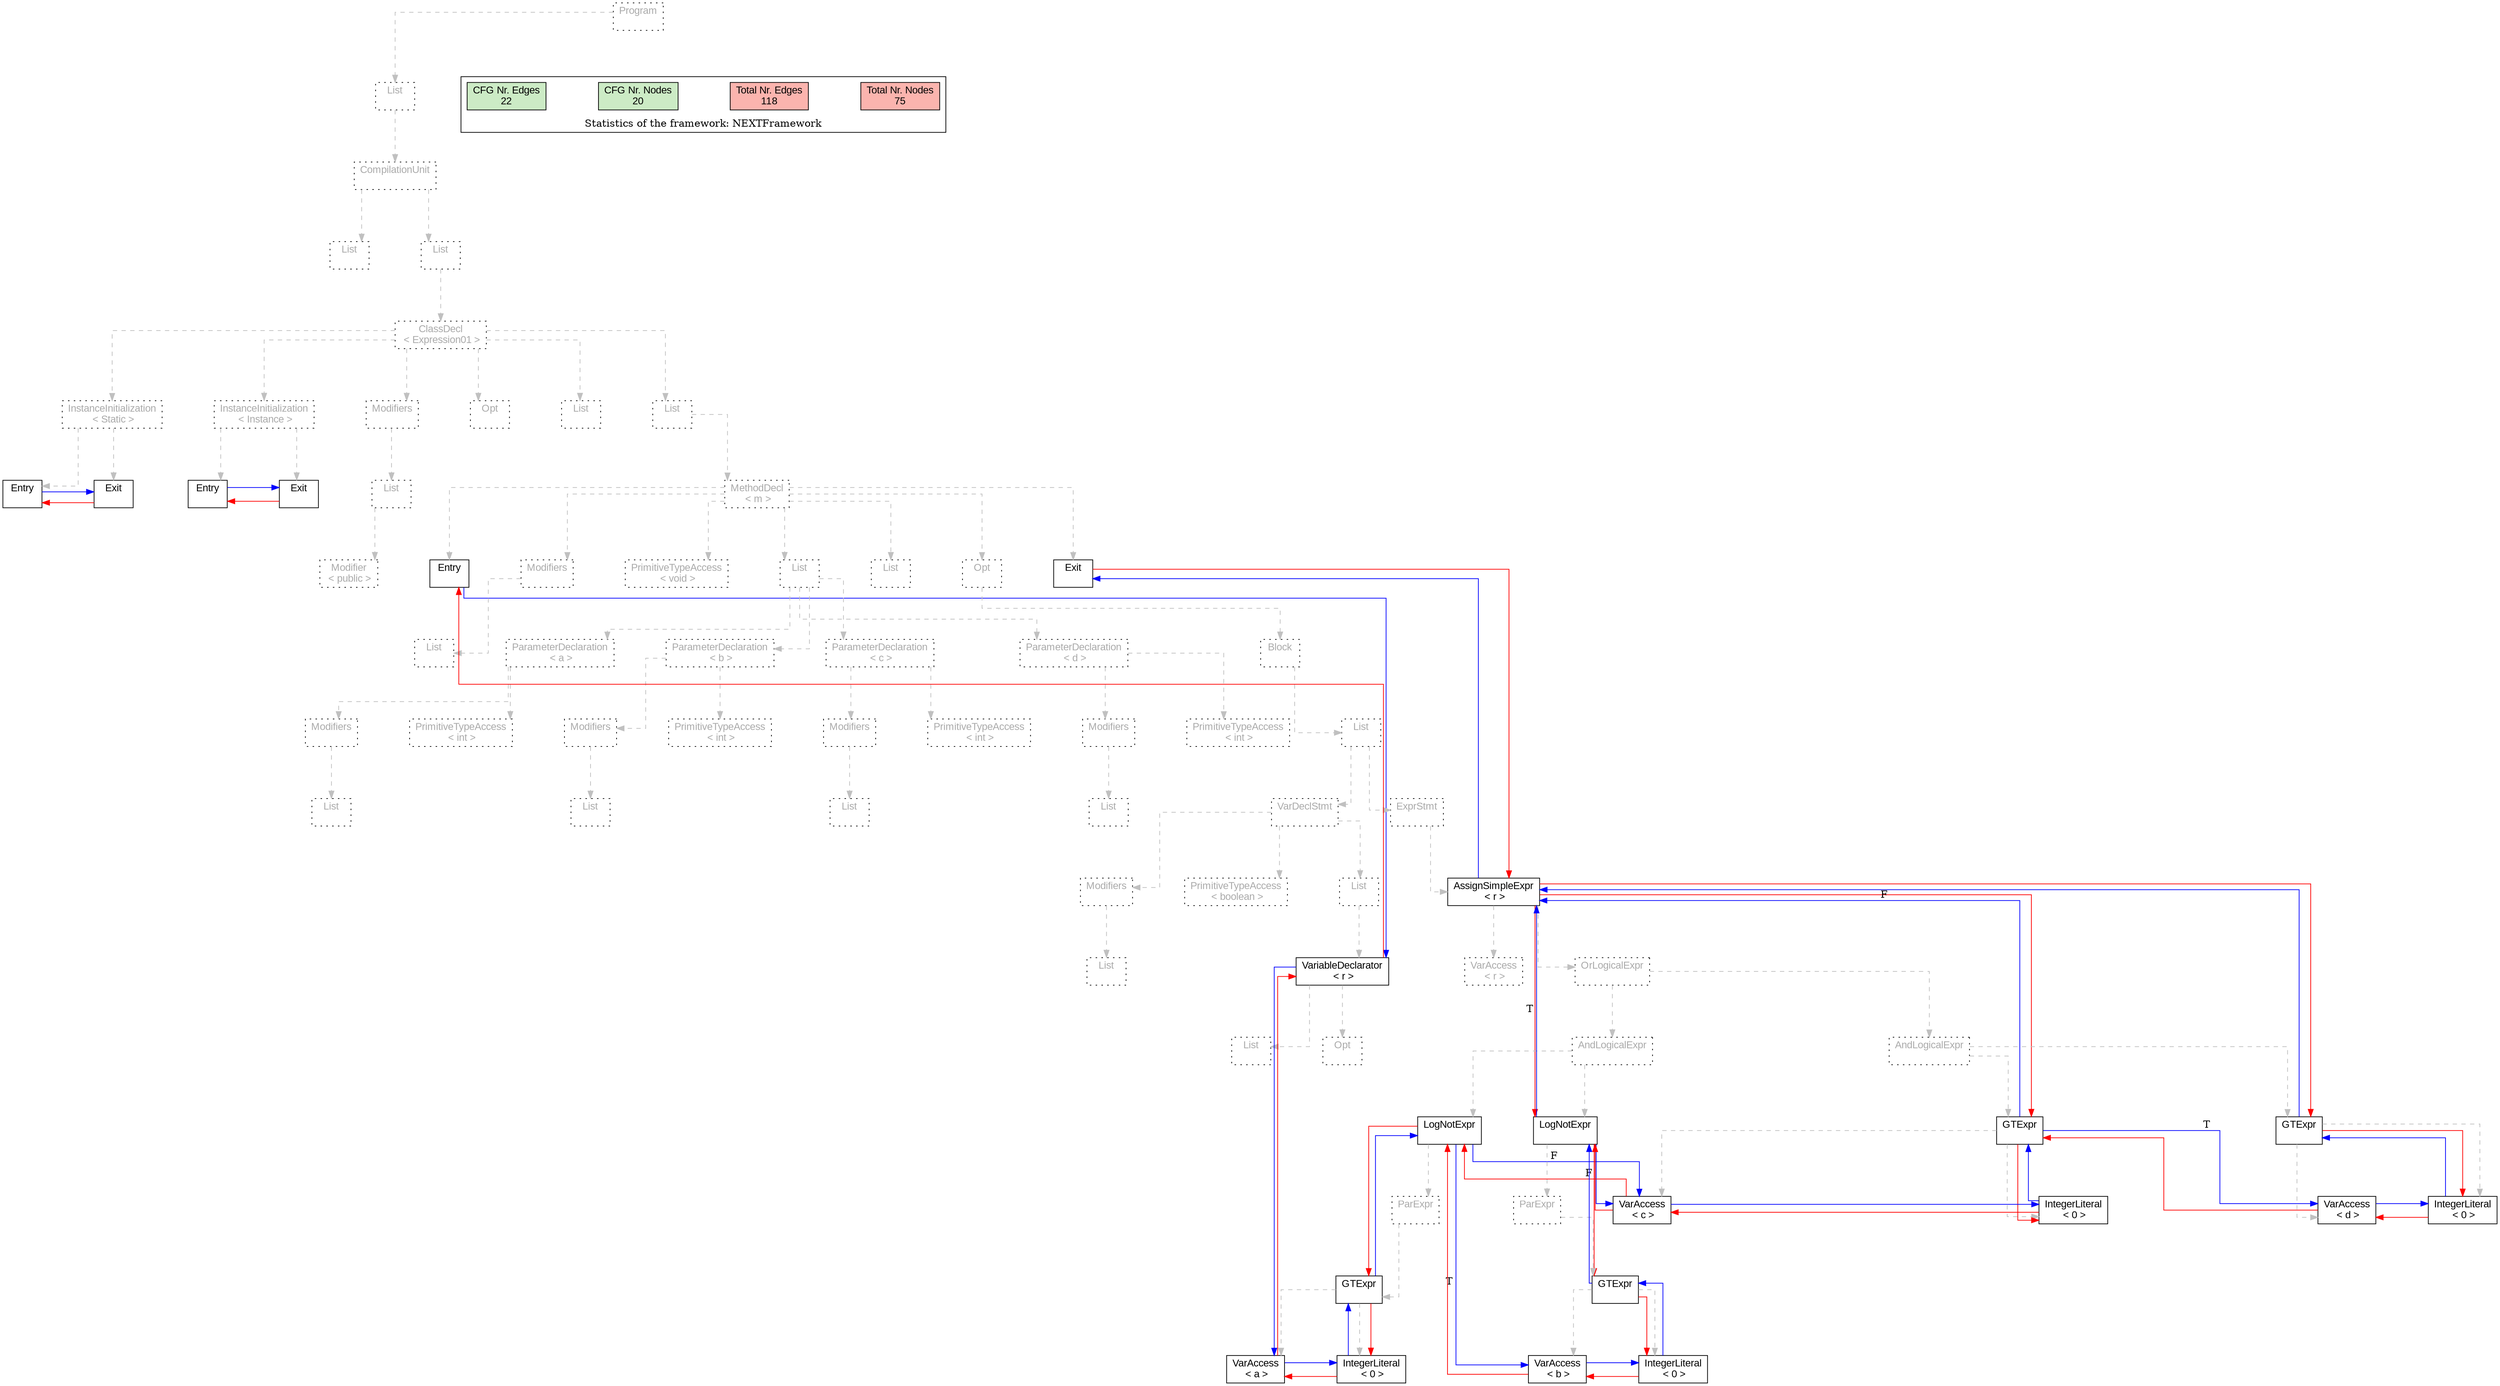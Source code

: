 digraph G {
graph [splines=ortho, nodesep="1", ranksep="1"]
node [shape=rect, fontname=Arial];
{ rank = same; "Program[0]"}
{ rank = same; "List[1]"}
{ rank = same; "CompilationUnit[2]"}
{ rank = same; "List[3]"; "List[4]"}
{ rank = same; "ClassDecl[5]"}
{ rank = same; "Modifiers[22]"; "Opt[25]"; "List[26]"; "List[27]"; "InstanceInitialization[6]"; "InstanceInitialization[14]"}
{ rank = same; "List[23]"; "MethodDecl[28]"; "Entry[7]"; "Exit[8]"; "Entry[15]"; "Exit[16]"}
{ rank = same; "Modifier[24]"; "Entry[29]"; "Modifiers[30]"; "PrimitiveTypeAccess[32]"; "List[33]"; "List[50]"; "Opt[51]"; "Exit[52]"}
{ rank = same; "List[31]"; "ParameterDeclaration[34]"; "ParameterDeclaration[38]"; "ParameterDeclaration[42]"; "ParameterDeclaration[46]"; "Block[52]"}
{ rank = same; "Modifiers[35]"; "PrimitiveTypeAccess[37]"; "Modifiers[39]"; "PrimitiveTypeAccess[41]"; "Modifiers[43]"; "PrimitiveTypeAccess[45]"; "Modifiers[47]"; "PrimitiveTypeAccess[49]"; "List[53]"}
{ rank = same; "List[36]"; "List[40]"; "List[44]"; "List[48]"; "VarDeclStmt[54]"; "ExprStmt[62]"}
{ rank = same; "Modifiers[55]"; "PrimitiveTypeAccess[57]"; "List[58]"; "AssignSimpleExpr[63]"}
{ rank = same; "List[56]"; "VariableDeclarator[59]"; "VarAccess[64]"; "OrLogicalExpr[65]"}
{ rank = same; "List[60]"; "Opt[61]"; "AndLogicalExpr[66]"; "AndLogicalExpr[77]"}
{ rank = same; "LogNotExpr[67]"; "LogNotExpr[72]"; "GTExpr[78]"; "GTExpr[81]"}
{ rank = same; "ParExpr[68]"; "ParExpr[73]"; "VarAccess[79]"; "IntegerLiteral[80]"; "VarAccess[82]"; "IntegerLiteral[83]"}
{ rank = same; "VarAccess[70]"; "IntegerLiteral[71]"; "VarAccess[75]"; "IntegerLiteral[76]"}
{ rank = same; "GTExpr[69]"; "GTExpr[74]"}
"Program[0]" [label="Program\n ", style= dotted   fillcolor="#eeeeee" fontcolor="#aaaaaa"  ]
"List[1]" [label="List\n ", style= dotted   fillcolor="#eeeeee" fontcolor="#aaaaaa"  ]
"CompilationUnit[2]" [label="CompilationUnit\n ", style= dotted   fillcolor="#eeeeee" fontcolor="#aaaaaa"  ]
"List[3]" [label="List\n ", style= dotted   fillcolor="#eeeeee" fontcolor="#aaaaaa"  ]
"List[4]" [label="List\n ", style= dotted   fillcolor="#eeeeee" fontcolor="#aaaaaa"  ]
"ClassDecl[5]" [label="ClassDecl\n < Expression01 >", style= dotted   fillcolor="#eeeeee" fontcolor="#aaaaaa"  ]
"Modifiers[22]" [label="Modifiers\n ", style= dotted   fillcolor="#eeeeee" fontcolor="#aaaaaa"  ]
"List[23]" [label="List\n ", style= dotted   fillcolor="#eeeeee" fontcolor="#aaaaaa"  ]
"Modifier[24]" [label="Modifier\n < public >", style= dotted   fillcolor="#eeeeee" fontcolor="#aaaaaa"  ]
"Opt[25]" [label="Opt\n ", style= dotted   fillcolor="#eeeeee" fontcolor="#aaaaaa"  ]
"List[26]" [label="List\n ", style= dotted   fillcolor="#eeeeee" fontcolor="#aaaaaa"  ]
"List[27]" [label="List\n ", style= dotted   fillcolor="#eeeeee" fontcolor="#aaaaaa"  ]
"MethodDecl[28]" [label="MethodDecl\n < m >", style= dotted   fillcolor="#eeeeee" fontcolor="#aaaaaa"  ]
"Entry[29]" [label="Entry\n ", fillcolor=white   style=filled  ]
"Modifiers[30]" [label="Modifiers\n ", style= dotted   fillcolor="#eeeeee" fontcolor="#aaaaaa"  ]
"List[31]" [label="List\n ", style= dotted   fillcolor="#eeeeee" fontcolor="#aaaaaa"  ]
"PrimitiveTypeAccess[32]" [label="PrimitiveTypeAccess\n < void >", style= dotted   fillcolor="#eeeeee" fontcolor="#aaaaaa"  ]
"List[33]" [label="List\n ", style= dotted   fillcolor="#eeeeee" fontcolor="#aaaaaa"  ]
"ParameterDeclaration[34]" [label="ParameterDeclaration\n < a >", style= dotted   fillcolor="#eeeeee" fontcolor="#aaaaaa"  ]
"Modifiers[35]" [label="Modifiers\n ", style= dotted   fillcolor="#eeeeee" fontcolor="#aaaaaa"  ]
"List[36]" [label="List\n ", style= dotted   fillcolor="#eeeeee" fontcolor="#aaaaaa"  ]
"PrimitiveTypeAccess[37]" [label="PrimitiveTypeAccess\n < int >", style= dotted   fillcolor="#eeeeee" fontcolor="#aaaaaa"  ]
"ParameterDeclaration[38]" [label="ParameterDeclaration\n < b >", style= dotted   fillcolor="#eeeeee" fontcolor="#aaaaaa"  ]
"Modifiers[39]" [label="Modifiers\n ", style= dotted   fillcolor="#eeeeee" fontcolor="#aaaaaa"  ]
"List[40]" [label="List\n ", style= dotted   fillcolor="#eeeeee" fontcolor="#aaaaaa"  ]
"PrimitiveTypeAccess[41]" [label="PrimitiveTypeAccess\n < int >", style= dotted   fillcolor="#eeeeee" fontcolor="#aaaaaa"  ]
"ParameterDeclaration[42]" [label="ParameterDeclaration\n < c >", style= dotted   fillcolor="#eeeeee" fontcolor="#aaaaaa"  ]
"Modifiers[43]" [label="Modifiers\n ", style= dotted   fillcolor="#eeeeee" fontcolor="#aaaaaa"  ]
"List[44]" [label="List\n ", style= dotted   fillcolor="#eeeeee" fontcolor="#aaaaaa"  ]
"PrimitiveTypeAccess[45]" [label="PrimitiveTypeAccess\n < int >", style= dotted   fillcolor="#eeeeee" fontcolor="#aaaaaa"  ]
"ParameterDeclaration[46]" [label="ParameterDeclaration\n < d >", style= dotted   fillcolor="#eeeeee" fontcolor="#aaaaaa"  ]
"Modifiers[47]" [label="Modifiers\n ", style= dotted   fillcolor="#eeeeee" fontcolor="#aaaaaa"  ]
"List[48]" [label="List\n ", style= dotted   fillcolor="#eeeeee" fontcolor="#aaaaaa"  ]
"PrimitiveTypeAccess[49]" [label="PrimitiveTypeAccess\n < int >", style= dotted   fillcolor="#eeeeee" fontcolor="#aaaaaa"  ]
"List[50]" [label="List\n ", style= dotted   fillcolor="#eeeeee" fontcolor="#aaaaaa"  ]
"Opt[51]" [label="Opt\n ", style= dotted   fillcolor="#eeeeee" fontcolor="#aaaaaa"  ]
"Block[52]" [label="Block\n ", style= dotted   fillcolor="#eeeeee" fontcolor="#aaaaaa"  ]
"List[53]" [label="List\n ", style= dotted   fillcolor="#eeeeee" fontcolor="#aaaaaa"  ]
"VarDeclStmt[54]" [label="VarDeclStmt\n ", style= dotted   fillcolor="#eeeeee" fontcolor="#aaaaaa"  ]
"Modifiers[55]" [label="Modifiers\n ", style= dotted   fillcolor="#eeeeee" fontcolor="#aaaaaa"  ]
"List[56]" [label="List\n ", style= dotted   fillcolor="#eeeeee" fontcolor="#aaaaaa"  ]
"PrimitiveTypeAccess[57]" [label="PrimitiveTypeAccess\n < boolean >", style= dotted   fillcolor="#eeeeee" fontcolor="#aaaaaa"  ]
"List[58]" [label="List\n ", style= dotted   fillcolor="#eeeeee" fontcolor="#aaaaaa"  ]
"VariableDeclarator[59]" [label="VariableDeclarator\n < r >", fillcolor=white   style=filled  ]
"List[60]" [label="List\n ", style= dotted   fillcolor="#eeeeee" fontcolor="#aaaaaa"  ]
"Opt[61]" [label="Opt\n ", style= dotted   fillcolor="#eeeeee" fontcolor="#aaaaaa"  ]
"ExprStmt[62]" [label="ExprStmt\n ", style= dotted   fillcolor="#eeeeee" fontcolor="#aaaaaa"  ]
"AssignSimpleExpr[63]" [label="AssignSimpleExpr\n < r >", fillcolor=white   style=filled  ]
"VarAccess[64]" [label="VarAccess\n < r >", style= dotted   fillcolor="#eeeeee" fontcolor="#aaaaaa"  ]
"OrLogicalExpr[65]" [label="OrLogicalExpr\n ", style= dotted   fillcolor="#eeeeee" fontcolor="#aaaaaa"  ]
"AndLogicalExpr[66]" [label="AndLogicalExpr\n ", style= dotted   fillcolor="#eeeeee" fontcolor="#aaaaaa"  ]
"LogNotExpr[67]" [label="LogNotExpr\n ", fillcolor=white   style=filled  ]
"ParExpr[68]" [label="ParExpr\n ", style= dotted   fillcolor="#eeeeee" fontcolor="#aaaaaa"  ]
"GTExpr[69]" [label="GTExpr\n ", fillcolor=white   style=filled  ]
"VarAccess[70]" [label="VarAccess\n < a >", fillcolor=white   style=filled  ]
"IntegerLiteral[71]" [label="IntegerLiteral\n < 0 >", fillcolor=white   style=filled  ]
"LogNotExpr[72]" [label="LogNotExpr\n ", fillcolor=white   style=filled  ]
"ParExpr[73]" [label="ParExpr\n ", style= dotted   fillcolor="#eeeeee" fontcolor="#aaaaaa"  ]
"GTExpr[74]" [label="GTExpr\n ", fillcolor=white   style=filled  ]
"VarAccess[75]" [label="VarAccess\n < b >", fillcolor=white   style=filled  ]
"IntegerLiteral[76]" [label="IntegerLiteral\n < 0 >", fillcolor=white   style=filled  ]
"AndLogicalExpr[77]" [label="AndLogicalExpr\n ", style= dotted   fillcolor="#eeeeee" fontcolor="#aaaaaa"  ]
"GTExpr[78]" [label="GTExpr\n ", fillcolor=white   style=filled  ]
"VarAccess[79]" [label="VarAccess\n < c >", fillcolor=white   style=filled  ]
"IntegerLiteral[80]" [label="IntegerLiteral\n < 0 >", fillcolor=white   style=filled  ]
"GTExpr[81]" [label="GTExpr\n ", fillcolor=white   style=filled  ]
"VarAccess[82]" [label="VarAccess\n < d >", fillcolor=white   style=filled  ]
"IntegerLiteral[83]" [label="IntegerLiteral\n < 0 >", fillcolor=white   style=filled  ]
"Exit[52]" [label="Exit\n ", fillcolor=white   style=filled  ]
"InstanceInitialization[6]" [label="InstanceInitialization\n < Instance >", style= dotted   fillcolor="#eeeeee" fontcolor="#aaaaaa"  ]
"Entry[7]" [label="Entry\n ", fillcolor=white   style=filled  ]
"Exit[8]" [label="Exit\n ", fillcolor=white   style=filled  ]
"InstanceInitialization[14]" [label="InstanceInitialization\n < Static >", style= dotted   fillcolor="#eeeeee" fontcolor="#aaaaaa"  ]
"Entry[15]" [label="Entry\n ", fillcolor=white   style=filled  ]
"Exit[16]" [label="Exit\n ", fillcolor=white   style=filled  ]
"CompilationUnit[2]" -> "List[3]" [style=dashed, color=gray]
"List[23]" -> "Modifier[24]" [style=dashed, color=gray]
"Modifiers[22]" -> "List[23]" [style=dashed, color=gray]
"ClassDecl[5]" -> "Modifiers[22]" [style=dashed, color=gray]
"ClassDecl[5]" -> "Opt[25]" [style=dashed, color=gray]
"ClassDecl[5]" -> "List[26]" [style=dashed, color=gray]
"MethodDecl[28]" -> "Entry[29]" [style=dashed, color=gray]
"Modifiers[30]" -> "List[31]" [style=dashed, color=gray]
"MethodDecl[28]" -> "Modifiers[30]" [style=dashed, color=gray]
"MethodDecl[28]" -> "PrimitiveTypeAccess[32]" [style=dashed, color=gray]
"Modifiers[35]" -> "List[36]" [style=dashed, color=gray]
"ParameterDeclaration[34]" -> "Modifiers[35]" [style=dashed, color=gray]
"ParameterDeclaration[34]" -> "PrimitiveTypeAccess[37]" [style=dashed, color=gray]
"List[33]" -> "ParameterDeclaration[34]" [style=dashed, color=gray]
"Modifiers[39]" -> "List[40]" [style=dashed, color=gray]
"ParameterDeclaration[38]" -> "Modifiers[39]" [style=dashed, color=gray]
"ParameterDeclaration[38]" -> "PrimitiveTypeAccess[41]" [style=dashed, color=gray]
"List[33]" -> "ParameterDeclaration[38]" [style=dashed, color=gray]
"Modifiers[43]" -> "List[44]" [style=dashed, color=gray]
"ParameterDeclaration[42]" -> "Modifiers[43]" [style=dashed, color=gray]
"ParameterDeclaration[42]" -> "PrimitiveTypeAccess[45]" [style=dashed, color=gray]
"List[33]" -> "ParameterDeclaration[42]" [style=dashed, color=gray]
"Modifiers[47]" -> "List[48]" [style=dashed, color=gray]
"ParameterDeclaration[46]" -> "Modifiers[47]" [style=dashed, color=gray]
"ParameterDeclaration[46]" -> "PrimitiveTypeAccess[49]" [style=dashed, color=gray]
"List[33]" -> "ParameterDeclaration[46]" [style=dashed, color=gray]
"MethodDecl[28]" -> "List[33]" [style=dashed, color=gray]
"MethodDecl[28]" -> "List[50]" [style=dashed, color=gray]
"Modifiers[55]" -> "List[56]" [style=dashed, color=gray]
"VarDeclStmt[54]" -> "Modifiers[55]" [style=dashed, color=gray]
"VarDeclStmt[54]" -> "PrimitiveTypeAccess[57]" [style=dashed, color=gray]
"VariableDeclarator[59]" -> "List[60]" [style=dashed, color=gray]
"VariableDeclarator[59]" -> "Opt[61]" [style=dashed, color=gray]
"List[58]" -> "VariableDeclarator[59]" [style=dashed, color=gray]
"VarDeclStmt[54]" -> "List[58]" [style=dashed, color=gray]
"List[53]" -> "VarDeclStmt[54]" [style=dashed, color=gray]
"AssignSimpleExpr[63]" -> "VarAccess[64]" [style=dashed, color=gray]
"GTExpr[69]" -> "VarAccess[70]" [style=dashed, color=gray]
"GTExpr[69]" -> "IntegerLiteral[71]" [style=dashed, color=gray]
"ParExpr[68]" -> "GTExpr[69]" [style=dashed, color=gray]
"LogNotExpr[67]" -> "ParExpr[68]" [style=dashed, color=gray]
"AndLogicalExpr[66]" -> "LogNotExpr[67]" [style=dashed, color=gray]
"GTExpr[74]" -> "VarAccess[75]" [style=dashed, color=gray]
"GTExpr[74]" -> "IntegerLiteral[76]" [style=dashed, color=gray]
"ParExpr[73]" -> "GTExpr[74]" [style=dashed, color=gray]
"LogNotExpr[72]" -> "ParExpr[73]" [style=dashed, color=gray]
"AndLogicalExpr[66]" -> "LogNotExpr[72]" [style=dashed, color=gray]
"OrLogicalExpr[65]" -> "AndLogicalExpr[66]" [style=dashed, color=gray]
"GTExpr[78]" -> "VarAccess[79]" [style=dashed, color=gray]
"GTExpr[78]" -> "IntegerLiteral[80]" [style=dashed, color=gray]
"AndLogicalExpr[77]" -> "GTExpr[78]" [style=dashed, color=gray]
"GTExpr[81]" -> "VarAccess[82]" [style=dashed, color=gray]
"GTExpr[81]" -> "IntegerLiteral[83]" [style=dashed, color=gray]
"AndLogicalExpr[77]" -> "GTExpr[81]" [style=dashed, color=gray]
"OrLogicalExpr[65]" -> "AndLogicalExpr[77]" [style=dashed, color=gray]
"AssignSimpleExpr[63]" -> "OrLogicalExpr[65]" [style=dashed, color=gray]
"ExprStmt[62]" -> "AssignSimpleExpr[63]" [style=dashed, color=gray]
"List[53]" -> "ExprStmt[62]" [style=dashed, color=gray]
"Block[52]" -> "List[53]" [style=dashed, color=gray]
"Opt[51]" -> "Block[52]" [style=dashed, color=gray]
"MethodDecl[28]" -> "Opt[51]" [style=dashed, color=gray]
"MethodDecl[28]" -> "Exit[52]" [style=dashed, color=gray]
"List[27]" -> "MethodDecl[28]" [style=dashed, color=gray]
"ClassDecl[5]" -> "List[27]" [style=dashed, color=gray]
"InstanceInitialization[6]" -> "Entry[7]" [style=dashed, color=gray]
"InstanceInitialization[6]" -> "Exit[8]" [style=dashed, color=gray]
"InstanceInitialization[14]" -> "Entry[15]" [style=dashed, color=gray]
"InstanceInitialization[14]" -> "Exit[16]" [style=dashed, color=gray]
"ClassDecl[5]" -> "InstanceInitialization[6]" [style=dashed, color=gray]
"ClassDecl[5]" -> "InstanceInitialization[14]" [style=dashed, color=gray]
"List[4]" -> "ClassDecl[5]" [style=dashed, color=gray]
"CompilationUnit[2]" -> "List[4]" [style=dashed, color=gray]
"List[1]" -> "CompilationUnit[2]" [style=dashed, color=gray]
"Program[0]" -> "List[1]" [style=dashed, color=gray]
"Exit[16]" -> "Entry[15]" [color=red, constraint=false]
"Entry[15]" -> "Exit[16]" [color=blue, constraint=false, xlabel=" "] 
"Exit[8]" -> "Entry[7]" [color=red, constraint=false]
"Entry[7]" -> "Exit[8]" [color=blue, constraint=false, xlabel=" "] 
"Exit[52]" -> "AssignSimpleExpr[63]" [color=red, constraint=false]
"AssignSimpleExpr[63]" -> "Exit[52]" [color=blue, constraint=false, xlabel=" "] 
"AssignSimpleExpr[63]" -> "LogNotExpr[72]" [color=red, constraint=false]
"AssignSimpleExpr[63]" -> "GTExpr[78]" [color=red, constraint=false]
"AssignSimpleExpr[63]" -> "GTExpr[81]" [color=red, constraint=false]
"GTExpr[81]" -> "AssignSimpleExpr[63]" [color=blue, constraint=false, xlabel=" "] 
"GTExpr[81]" -> "IntegerLiteral[83]" [color=red, constraint=false]
"IntegerLiteral[83]" -> "GTExpr[81]" [color=blue, constraint=false, xlabel=" "] 
"IntegerLiteral[83]" -> "VarAccess[82]" [color=red, constraint=false]
"VarAccess[82]" -> "IntegerLiteral[83]" [color=blue, constraint=false, xlabel=" "] 
"VarAccess[82]" -> "GTExpr[78]" [color=red, constraint=false]
"GTExpr[78]" -> "VarAccess[82]" [color=blue, constraint=false, xlabel="T "] 
"GTExpr[78]" -> "AssignSimpleExpr[63]" [color=blue, constraint=false, xlabel="F "] 
"GTExpr[78]" -> "IntegerLiteral[80]" [color=red, constraint=false]
"IntegerLiteral[80]" -> "GTExpr[78]" [color=blue, constraint=false, xlabel=" "] 
"IntegerLiteral[80]" -> "VarAccess[79]" [color=red, constraint=false]
"VarAccess[79]" -> "IntegerLiteral[80]" [color=blue, constraint=false, xlabel=" "] 
"VarAccess[79]" -> "LogNotExpr[67]" [color=red, constraint=false]
"VarAccess[79]" -> "LogNotExpr[72]" [color=red, constraint=false]
"LogNotExpr[72]" -> "AssignSimpleExpr[63]" [color=blue, constraint=false, xlabel="T "] 
"LogNotExpr[72]" -> "VarAccess[79]" [color=blue, constraint=false, xlabel="F "] 
"LogNotExpr[72]" -> "GTExpr[74]" [color=red, constraint=false]
"GTExpr[74]" -> "LogNotExpr[72]" [color=blue, constraint=false, xlabel=" "] 
"GTExpr[74]" -> "IntegerLiteral[76]" [color=red, constraint=false]
"IntegerLiteral[76]" -> "GTExpr[74]" [color=blue, constraint=false, xlabel=" "] 
"IntegerLiteral[76]" -> "VarAccess[75]" [color=red, constraint=false]
"VarAccess[75]" -> "IntegerLiteral[76]" [color=blue, constraint=false, xlabel=" "] 
"VarAccess[75]" -> "LogNotExpr[67]" [color=red, constraint=false]
"LogNotExpr[67]" -> "VarAccess[75]" [color=blue, constraint=false, xlabel="T "] 
"LogNotExpr[67]" -> "VarAccess[79]" [color=blue, constraint=false, xlabel="F "] 
"LogNotExpr[67]" -> "GTExpr[69]" [color=red, constraint=false]
"GTExpr[69]" -> "LogNotExpr[67]" [color=blue, constraint=false, xlabel=" "] 
"GTExpr[69]" -> "IntegerLiteral[71]" [color=red, constraint=false]
"IntegerLiteral[71]" -> "GTExpr[69]" [color=blue, constraint=false, xlabel=" "] 
"IntegerLiteral[71]" -> "VarAccess[70]" [color=red, constraint=false]
"VarAccess[70]" -> "IntegerLiteral[71]" [color=blue, constraint=false, xlabel=" "] 
"VarAccess[70]" -> "VariableDeclarator[59]" [color=red, constraint=false]
"VariableDeclarator[59]" -> "VarAccess[70]" [color=blue, constraint=false, xlabel=" "] 
"VariableDeclarator[59]" -> "Entry[29]" [color=red, constraint=false]
"Entry[29]" -> "VariableDeclarator[59]" [color=blue, constraint=false, xlabel=" "] 
"List[3]" -> "List[4]" [style=invis]
"InstanceInitialization[14]" -> "InstanceInitialization[6]" -> "Modifiers[22]" -> "Opt[25]" -> "List[26]" -> "List[27]" [style=invis]
"Entry[29]" -> "Modifiers[30]" -> "PrimitiveTypeAccess[32]" -> "List[33]" -> "List[50]" -> "Opt[51]" -> "Exit[52]" [style=invis]
"ParameterDeclaration[34]" -> "ParameterDeclaration[38]" -> "ParameterDeclaration[42]" -> "ParameterDeclaration[46]" [style=invis]
"Modifiers[35]" -> "PrimitiveTypeAccess[37]" [style=invis]
"Modifiers[39]" -> "PrimitiveTypeAccess[41]" [style=invis]
"Modifiers[43]" -> "PrimitiveTypeAccess[45]" [style=invis]
"Modifiers[47]" -> "PrimitiveTypeAccess[49]" [style=invis]
"VarDeclStmt[54]" -> "ExprStmt[62]" [style=invis]
"Modifiers[55]" -> "PrimitiveTypeAccess[57]" -> "List[58]" [style=invis]
"List[60]" -> "Opt[61]" [style=invis]
"VarAccess[64]" -> "OrLogicalExpr[65]" [style=invis]
"AndLogicalExpr[66]" -> "AndLogicalExpr[77]" [style=invis]
"LogNotExpr[67]" -> "LogNotExpr[72]" [style=invis]
"VarAccess[70]" -> "IntegerLiteral[71]" [style=invis]
"VarAccess[75]" -> "IntegerLiteral[76]" [style=invis]
"GTExpr[78]" -> "GTExpr[81]" [style=invis]
"VarAccess[79]" -> "IntegerLiteral[80]" [style=invis]
"VarAccess[82]" -> "IntegerLiteral[83]" [style=invis]
"Entry[7]" -> "Exit[8]" [style=invis]
"Entry[15]" -> "Exit[16]" [style=invis]

subgraph cluster_legend {
{node [style=filled, fillcolor=1, colorscheme="pastel13"]
Nodes [label="Total Nr. Nodes
75", fillcolor=1]
Edges [label="Total Nr. Edges
118", fillcolor=1]
NodesCFG [label="CFG Nr. Nodes
20", fillcolor=3]
EdgesCFG [label="CFG Nr. Edges
22", fillcolor=3]
Nodes-> "Program[0]" -> NodesCFG  [style="invis"]
Edges -> "Program[0]" ->EdgesCFG [style="invis"]}
label = "Statistics of the framework: NEXTFramework"
style="solid"
ranksep=0.05
nodesep=0.01
labelloc = b
len=2
}}